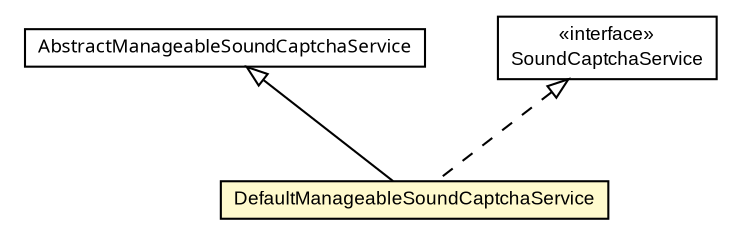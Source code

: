 #!/usr/local/bin/dot
#
# Class diagram 
# Generated by UmlGraph version 4.6 (http://www.spinellis.gr/sw/umlgraph)
#

digraph G {
	edge [fontname="arial",fontsize=10,labelfontname="arial",labelfontsize=10];
	node [fontname="arial",fontsize=10,shape=plaintext];
	// com.octo.captcha.service.sound.DefaultManageableSoundCaptchaService
	c174 [label=<<table border="0" cellborder="1" cellspacing="0" cellpadding="2" port="p" bgcolor="lemonChiffon" href="./DefaultManageableSoundCaptchaService.html">
		<tr><td><table border="0" cellspacing="0" cellpadding="1">
			<tr><td> DefaultManageableSoundCaptchaService </td></tr>
		</table></td></tr>
		</table>>, fontname="arial", fontcolor="black", fontsize=9.0];
	//com.octo.captcha.service.sound.DefaultManageableSoundCaptchaService extends com.octo.captcha.service.sound.AbstractManageableSoundCaptchaService
	c177:p -> c174:p [dir=back,arrowtail=empty];
	//com.octo.captcha.service.sound.DefaultManageableSoundCaptchaService implements com.octo.captcha.service.sound.SoundCaptchaService
	c179:p -> c174:p [dir=back,arrowtail=empty,style=dashed];
	// com.octo.captcha.service.sound.AbstractManageableSoundCaptchaService
	c177 [label=<<table border="0" cellborder="1" cellspacing="0" cellpadding="2" port="p" href="http://java.sun.com/j2se/1.4.2/docs/api/com/octo/captcha/service/sound/AbstractManageableSoundCaptchaService.html">
		<tr><td><table border="0" cellspacing="0" cellpadding="1">
			<tr><td><font face="ariali"> AbstractManageableSoundCaptchaService </font></td></tr>
		</table></td></tr>
		</table>>, fontname="arial", fontcolor="black", fontsize=9.0];
	// com.octo.captcha.service.sound.SoundCaptchaService
	c179 [label=<<table border="0" cellborder="1" cellspacing="0" cellpadding="2" port="p" href="http://java.sun.com/j2se/1.4.2/docs/api/com/octo/captcha/service/sound/SoundCaptchaService.html">
		<tr><td><table border="0" cellspacing="0" cellpadding="1">
			<tr><td> &laquo;interface&raquo; </td></tr>
			<tr><td> SoundCaptchaService </td></tr>
		</table></td></tr>
		</table>>, fontname="arial", fontcolor="black", fontsize=9.0];
}

